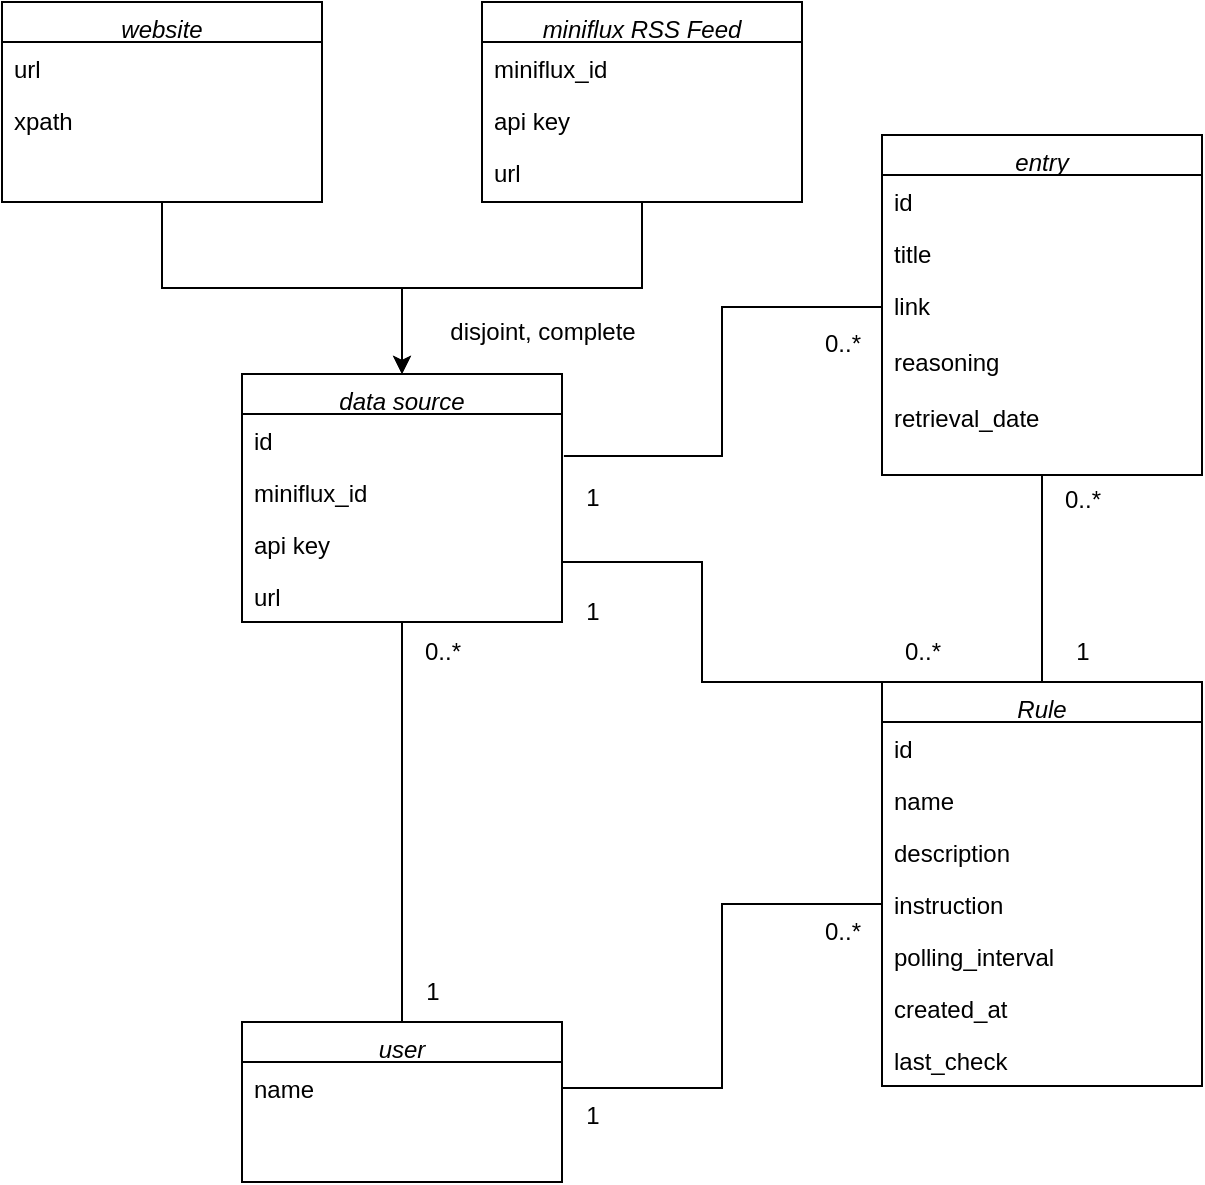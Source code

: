 <mxfile version="22.0.3" type="device">
  <diagram name="Page-1" id="XEu8n-T75Jekqsiw_e-2">
    <mxGraphModel dx="1430" dy="868" grid="0" gridSize="10" guides="1" tooltips="1" connect="1" arrows="1" fold="1" page="1" pageScale="1" pageWidth="850" pageHeight="1100" math="0" shadow="0">
      <root>
        <mxCell id="0" />
        <mxCell id="1" parent="0" />
        <mxCell id="YUTUfdz1vRdnrztXiH7O-71" style="edgeStyle=orthogonalEdgeStyle;rounded=0;orthogonalLoop=1;jettySize=auto;html=1;entryX=0.5;entryY=0;entryDx=0;entryDy=0;" parent="1" source="YUTUfdz1vRdnrztXiH7O-1" target="YUTUfdz1vRdnrztXiH7O-65" edge="1">
          <mxGeometry relative="1" as="geometry" />
        </mxCell>
        <mxCell id="YUTUfdz1vRdnrztXiH7O-1" value="miniflux RSS Feed" style="swimlane;fontStyle=2;align=center;verticalAlign=top;childLayout=stackLayout;horizontal=1;startSize=20;horizontalStack=0;resizeParent=1;resizeLast=0;collapsible=1;marginBottom=0;rounded=0;shadow=0;strokeWidth=1;" parent="1" vertex="1">
          <mxGeometry x="308" y="18" width="160" height="100" as="geometry">
            <mxRectangle x="230" y="140" width="160" height="26" as="alternateBounds" />
          </mxGeometry>
        </mxCell>
        <mxCell id="YUTUfdz1vRdnrztXiH7O-12" value="miniflux_id" style="text;align=left;verticalAlign=top;spacingLeft=4;spacingRight=4;overflow=hidden;rotatable=0;points=[[0,0.5],[1,0.5]];portConstraint=eastwest;" parent="YUTUfdz1vRdnrztXiH7O-1" vertex="1">
          <mxGeometry y="20" width="160" height="26" as="geometry" />
        </mxCell>
        <mxCell id="YUTUfdz1vRdnrztXiH7O-33" value="api key" style="text;align=left;verticalAlign=top;spacingLeft=4;spacingRight=4;overflow=hidden;rotatable=0;points=[[0,0.5],[1,0.5]];portConstraint=eastwest;" parent="YUTUfdz1vRdnrztXiH7O-1" vertex="1">
          <mxGeometry y="46" width="160" height="26" as="geometry" />
        </mxCell>
        <mxCell id="YUTUfdz1vRdnrztXiH7O-32" value="url" style="text;align=left;verticalAlign=top;spacingLeft=4;spacingRight=4;overflow=hidden;rotatable=0;points=[[0,0.5],[1,0.5]];portConstraint=eastwest;" parent="YUTUfdz1vRdnrztXiH7O-1" vertex="1">
          <mxGeometry y="72" width="160" height="26" as="geometry" />
        </mxCell>
        <mxCell id="YUTUfdz1vRdnrztXiH7O-37" style="edgeStyle=orthogonalEdgeStyle;rounded=0;orthogonalLoop=1;jettySize=auto;html=1;entryX=1;entryY=0.5;entryDx=0;entryDy=0;endArrow=none;endFill=0;exitX=0;exitY=0;exitDx=0;exitDy=0;" parent="1" source="YUTUfdz1vRdnrztXiH7O-13" target="YUTUfdz1vRdnrztXiH7O-67" edge="1">
          <mxGeometry relative="1" as="geometry">
            <Array as="points">
              <mxPoint x="418" y="358" />
              <mxPoint x="418" y="298" />
              <mxPoint x="348" y="298" />
            </Array>
          </mxGeometry>
        </mxCell>
        <mxCell id="YUTUfdz1vRdnrztXiH7O-51" style="edgeStyle=orthogonalEdgeStyle;rounded=0;orthogonalLoop=1;jettySize=auto;html=1;entryX=0.5;entryY=1;entryDx=0;entryDy=0;endArrow=none;endFill=0;" parent="1" source="YUTUfdz1vRdnrztXiH7O-13" target="YUTUfdz1vRdnrztXiH7O-49" edge="1">
          <mxGeometry relative="1" as="geometry" />
        </mxCell>
        <mxCell id="YUTUfdz1vRdnrztXiH7O-13" value="Rule" style="swimlane;fontStyle=2;align=center;verticalAlign=top;childLayout=stackLayout;horizontal=1;startSize=20;horizontalStack=0;resizeParent=1;resizeLast=0;collapsible=1;marginBottom=0;rounded=0;shadow=0;strokeWidth=1;" parent="1" vertex="1">
          <mxGeometry x="508" y="358" width="160" height="202" as="geometry">
            <mxRectangle x="230" y="140" width="160" height="26" as="alternateBounds" />
          </mxGeometry>
        </mxCell>
        <mxCell id="YUTUfdz1vRdnrztXiH7O-14" value="id" style="text;align=left;verticalAlign=top;spacingLeft=4;spacingRight=4;overflow=hidden;rotatable=0;points=[[0,0.5],[1,0.5]];portConstraint=eastwest;" parent="YUTUfdz1vRdnrztXiH7O-13" vertex="1">
          <mxGeometry y="20" width="160" height="26" as="geometry" />
        </mxCell>
        <mxCell id="YUTUfdz1vRdnrztXiH7O-16" value="name" style="text;align=left;verticalAlign=top;spacingLeft=4;spacingRight=4;overflow=hidden;rotatable=0;points=[[0,0.5],[1,0.5]];portConstraint=eastwest;" parent="YUTUfdz1vRdnrztXiH7O-13" vertex="1">
          <mxGeometry y="46" width="160" height="26" as="geometry" />
        </mxCell>
        <mxCell id="YUTUfdz1vRdnrztXiH7O-17" value="description" style="text;align=left;verticalAlign=top;spacingLeft=4;spacingRight=4;overflow=hidden;rotatable=0;points=[[0,0.5],[1,0.5]];portConstraint=eastwest;" parent="YUTUfdz1vRdnrztXiH7O-13" vertex="1">
          <mxGeometry y="72" width="160" height="26" as="geometry" />
        </mxCell>
        <mxCell id="YUTUfdz1vRdnrztXiH7O-15" value="instruction" style="text;align=left;verticalAlign=top;spacingLeft=4;spacingRight=4;overflow=hidden;rotatable=0;points=[[0,0.5],[1,0.5]];portConstraint=eastwest;" parent="YUTUfdz1vRdnrztXiH7O-13" vertex="1">
          <mxGeometry y="98" width="160" height="26" as="geometry" />
        </mxCell>
        <mxCell id="YUTUfdz1vRdnrztXiH7O-19" value="polling_interval" style="text;align=left;verticalAlign=top;spacingLeft=4;spacingRight=4;overflow=hidden;rotatable=0;points=[[0,0.5],[1,0.5]];portConstraint=eastwest;" parent="YUTUfdz1vRdnrztXiH7O-13" vertex="1">
          <mxGeometry y="124" width="160" height="26" as="geometry" />
        </mxCell>
        <mxCell id="YUTUfdz1vRdnrztXiH7O-20" value="created_at" style="text;align=left;verticalAlign=top;spacingLeft=4;spacingRight=4;overflow=hidden;rotatable=0;points=[[0,0.5],[1,0.5]];portConstraint=eastwest;" parent="YUTUfdz1vRdnrztXiH7O-13" vertex="1">
          <mxGeometry y="150" width="160" height="26" as="geometry" />
        </mxCell>
        <mxCell id="YUTUfdz1vRdnrztXiH7O-18" value="last_check" style="text;align=left;verticalAlign=top;spacingLeft=4;spacingRight=4;overflow=hidden;rotatable=0;points=[[0,0.5],[1,0.5]];portConstraint=eastwest;" parent="YUTUfdz1vRdnrztXiH7O-13" vertex="1">
          <mxGeometry y="176" width="160" height="26" as="geometry" />
        </mxCell>
        <mxCell id="YUTUfdz1vRdnrztXiH7O-29" value="user" style="swimlane;fontStyle=2;align=center;verticalAlign=top;childLayout=stackLayout;horizontal=1;startSize=20;horizontalStack=0;resizeParent=1;resizeLast=0;collapsible=1;marginBottom=0;rounded=0;shadow=0;strokeWidth=1;" parent="1" vertex="1">
          <mxGeometry x="188" y="528" width="160" height="80" as="geometry">
            <mxRectangle x="230" y="140" width="160" height="26" as="alternateBounds" />
          </mxGeometry>
        </mxCell>
        <mxCell id="YUTUfdz1vRdnrztXiH7O-30" value="name" style="text;align=left;verticalAlign=top;spacingLeft=4;spacingRight=4;overflow=hidden;rotatable=0;points=[[0,0.5],[1,0.5]];portConstraint=eastwest;" parent="YUTUfdz1vRdnrztXiH7O-29" vertex="1">
          <mxGeometry y="20" width="160" height="26" as="geometry" />
        </mxCell>
        <mxCell id="YUTUfdz1vRdnrztXiH7O-34" style="edgeStyle=orthogonalEdgeStyle;rounded=0;orthogonalLoop=1;jettySize=auto;html=1;endArrow=none;endFill=0;" parent="1" source="YUTUfdz1vRdnrztXiH7O-29" edge="1">
          <mxGeometry relative="1" as="geometry">
            <mxPoint x="268" y="328" as="targetPoint" />
          </mxGeometry>
        </mxCell>
        <mxCell id="YUTUfdz1vRdnrztXiH7O-35" style="edgeStyle=orthogonalEdgeStyle;rounded=0;orthogonalLoop=1;jettySize=auto;html=1;entryX=0;entryY=0.5;entryDx=0;entryDy=0;endArrow=none;endFill=0;" parent="1" source="YUTUfdz1vRdnrztXiH7O-30" target="YUTUfdz1vRdnrztXiH7O-15" edge="1">
          <mxGeometry relative="1" as="geometry" />
        </mxCell>
        <mxCell id="YUTUfdz1vRdnrztXiH7O-49" value="entry" style="swimlane;fontStyle=2;align=center;verticalAlign=top;childLayout=stackLayout;horizontal=1;startSize=20;horizontalStack=0;resizeParent=1;resizeLast=0;collapsible=1;marginBottom=0;rounded=0;shadow=0;strokeWidth=1;" parent="1" vertex="1">
          <mxGeometry x="508" y="84.5" width="160" height="170" as="geometry">
            <mxRectangle x="230" y="140" width="160" height="26" as="alternateBounds" />
          </mxGeometry>
        </mxCell>
        <mxCell id="YUTUfdz1vRdnrztXiH7O-50" value="id" style="text;align=left;verticalAlign=top;spacingLeft=4;spacingRight=4;overflow=hidden;rotatable=0;points=[[0,0.5],[1,0.5]];portConstraint=eastwest;" parent="YUTUfdz1vRdnrztXiH7O-49" vertex="1">
          <mxGeometry y="20" width="160" height="26" as="geometry" />
        </mxCell>
        <mxCell id="YUTUfdz1vRdnrztXiH7O-54" value="title" style="text;align=left;verticalAlign=top;spacingLeft=4;spacingRight=4;overflow=hidden;rotatable=0;points=[[0,0.5],[1,0.5]];portConstraint=eastwest;" parent="YUTUfdz1vRdnrztXiH7O-49" vertex="1">
          <mxGeometry y="46" width="160" height="26" as="geometry" />
        </mxCell>
        <mxCell id="YUTUfdz1vRdnrztXiH7O-52" value="link" style="text;align=left;verticalAlign=top;spacingLeft=4;spacingRight=4;overflow=hidden;rotatable=0;points=[[0,0.5],[1,0.5]];portConstraint=eastwest;" parent="YUTUfdz1vRdnrztXiH7O-49" vertex="1">
          <mxGeometry y="72" width="160" height="28" as="geometry" />
        </mxCell>
        <mxCell id="YUTUfdz1vRdnrztXiH7O-55" value="reasoning" style="text;align=left;verticalAlign=top;spacingLeft=4;spacingRight=4;overflow=hidden;rotatable=0;points=[[0,0.5],[1,0.5]];portConstraint=eastwest;" parent="YUTUfdz1vRdnrztXiH7O-49" vertex="1">
          <mxGeometry y="100" width="160" height="28" as="geometry" />
        </mxCell>
        <mxCell id="YUTUfdz1vRdnrztXiH7O-56" value="retrieval_date" style="text;align=left;verticalAlign=top;spacingLeft=4;spacingRight=4;overflow=hidden;rotatable=0;points=[[0,0.5],[1,0.5]];portConstraint=eastwest;" parent="YUTUfdz1vRdnrztXiH7O-49" vertex="1">
          <mxGeometry y="128" width="160" height="28" as="geometry" />
        </mxCell>
        <mxCell id="YUTUfdz1vRdnrztXiH7O-57" value="0..*" style="text;html=1;align=center;verticalAlign=middle;resizable=0;points=[];autosize=1;strokeColor=none;fillColor=none;" parent="1" vertex="1">
          <mxGeometry x="588" y="251.5" width="40" height="30" as="geometry" />
        </mxCell>
        <mxCell id="YUTUfdz1vRdnrztXiH7O-58" value="1" style="text;html=1;align=center;verticalAlign=middle;resizable=0;points=[];autosize=1;strokeColor=none;fillColor=none;" parent="1" vertex="1">
          <mxGeometry x="593" y="328" width="30" height="30" as="geometry" />
        </mxCell>
        <mxCell id="YUTUfdz1vRdnrztXiH7O-59" value="1" style="text;html=1;align=center;verticalAlign=middle;resizable=0;points=[];autosize=1;strokeColor=none;fillColor=none;" parent="1" vertex="1">
          <mxGeometry x="348" y="308" width="30" height="30" as="geometry" />
        </mxCell>
        <mxCell id="YUTUfdz1vRdnrztXiH7O-60" value="0..*" style="text;html=1;align=center;verticalAlign=middle;resizable=0;points=[];autosize=1;strokeColor=none;fillColor=none;" parent="1" vertex="1">
          <mxGeometry x="508" y="328" width="40" height="30" as="geometry" />
        </mxCell>
        <mxCell id="YUTUfdz1vRdnrztXiH7O-61" value="1" style="text;html=1;align=center;verticalAlign=middle;resizable=0;points=[];autosize=1;strokeColor=none;fillColor=none;" parent="1" vertex="1">
          <mxGeometry x="268" y="498" width="30" height="30" as="geometry" />
        </mxCell>
        <mxCell id="YUTUfdz1vRdnrztXiH7O-62" value="0..*" style="text;html=1;align=center;verticalAlign=middle;resizable=0;points=[];autosize=1;strokeColor=none;fillColor=none;" parent="1" vertex="1">
          <mxGeometry x="268" y="328" width="40" height="30" as="geometry" />
        </mxCell>
        <mxCell id="YUTUfdz1vRdnrztXiH7O-63" value="1" style="text;html=1;align=center;verticalAlign=middle;resizable=0;points=[];autosize=1;strokeColor=none;fillColor=none;" parent="1" vertex="1">
          <mxGeometry x="348" y="560" width="30" height="30" as="geometry" />
        </mxCell>
        <mxCell id="YUTUfdz1vRdnrztXiH7O-64" value="0..*" style="text;html=1;align=center;verticalAlign=middle;resizable=0;points=[];autosize=1;strokeColor=none;fillColor=none;" parent="1" vertex="1">
          <mxGeometry x="468" y="468" width="40" height="30" as="geometry" />
        </mxCell>
        <mxCell id="YUTUfdz1vRdnrztXiH7O-65" value="data source" style="swimlane;fontStyle=2;align=center;verticalAlign=top;childLayout=stackLayout;horizontal=1;startSize=20;horizontalStack=0;resizeParent=1;resizeLast=0;collapsible=1;marginBottom=0;rounded=0;shadow=0;strokeWidth=1;" parent="1" vertex="1">
          <mxGeometry x="188" y="204" width="160" height="124" as="geometry">
            <mxRectangle x="230" y="140" width="160" height="26" as="alternateBounds" />
          </mxGeometry>
        </mxCell>
        <mxCell id="YUTUfdz1vRdnrztXiH7O-66" value="id" style="text;align=left;verticalAlign=top;spacingLeft=4;spacingRight=4;overflow=hidden;rotatable=0;points=[[0,0.5],[1,0.5]];portConstraint=eastwest;" parent="YUTUfdz1vRdnrztXiH7O-65" vertex="1">
          <mxGeometry y="20" width="160" height="26" as="geometry" />
        </mxCell>
        <mxCell id="YUTUfdz1vRdnrztXiH7O-67" value="miniflux_id" style="text;align=left;verticalAlign=top;spacingLeft=4;spacingRight=4;overflow=hidden;rotatable=0;points=[[0,0.5],[1,0.5]];portConstraint=eastwest;" parent="YUTUfdz1vRdnrztXiH7O-65" vertex="1">
          <mxGeometry y="46" width="160" height="26" as="geometry" />
        </mxCell>
        <mxCell id="YUTUfdz1vRdnrztXiH7O-68" value="api key" style="text;align=left;verticalAlign=top;spacingLeft=4;spacingRight=4;overflow=hidden;rotatable=0;points=[[0,0.5],[1,0.5]];portConstraint=eastwest;" parent="YUTUfdz1vRdnrztXiH7O-65" vertex="1">
          <mxGeometry y="72" width="160" height="26" as="geometry" />
        </mxCell>
        <mxCell id="YUTUfdz1vRdnrztXiH7O-69" value="url" style="text;align=left;verticalAlign=top;spacingLeft=4;spacingRight=4;overflow=hidden;rotatable=0;points=[[0,0.5],[1,0.5]];portConstraint=eastwest;" parent="YUTUfdz1vRdnrztXiH7O-65" vertex="1">
          <mxGeometry y="98" width="160" height="26" as="geometry" />
        </mxCell>
        <mxCell id="YUTUfdz1vRdnrztXiH7O-72" value="disjoint, complete" style="text;html=1;align=center;verticalAlign=middle;resizable=0;points=[];autosize=1;strokeColor=none;fillColor=none;" parent="1" vertex="1">
          <mxGeometry x="278" y="168" width="120" height="30" as="geometry" />
        </mxCell>
        <mxCell id="YUTUfdz1vRdnrztXiH7O-77" style="edgeStyle=orthogonalEdgeStyle;rounded=0;orthogonalLoop=1;jettySize=auto;html=1;" parent="1" source="YUTUfdz1vRdnrztXiH7O-73" target="YUTUfdz1vRdnrztXiH7O-65" edge="1">
          <mxGeometry relative="1" as="geometry" />
        </mxCell>
        <mxCell id="YUTUfdz1vRdnrztXiH7O-73" value="website" style="swimlane;fontStyle=2;align=center;verticalAlign=top;childLayout=stackLayout;horizontal=1;startSize=20;horizontalStack=0;resizeParent=1;resizeLast=0;collapsible=1;marginBottom=0;rounded=0;shadow=0;strokeWidth=1;" parent="1" vertex="1">
          <mxGeometry x="68" y="18" width="160" height="100" as="geometry">
            <mxRectangle x="230" y="140" width="160" height="26" as="alternateBounds" />
          </mxGeometry>
        </mxCell>
        <mxCell id="YUTUfdz1vRdnrztXiH7O-76" value="url" style="text;align=left;verticalAlign=top;spacingLeft=4;spacingRight=4;overflow=hidden;rotatable=0;points=[[0,0.5],[1,0.5]];portConstraint=eastwest;" parent="YUTUfdz1vRdnrztXiH7O-73" vertex="1">
          <mxGeometry y="20" width="160" height="26" as="geometry" />
        </mxCell>
        <mxCell id="YUTUfdz1vRdnrztXiH7O-78" value="xpath" style="text;align=left;verticalAlign=top;spacingLeft=4;spacingRight=4;overflow=hidden;rotatable=0;points=[[0,0.5],[1,0.5]];portConstraint=eastwest;" parent="YUTUfdz1vRdnrztXiH7O-73" vertex="1">
          <mxGeometry y="46" width="160" height="26" as="geometry" />
        </mxCell>
        <mxCell id="YUTUfdz1vRdnrztXiH7O-79" style="edgeStyle=orthogonalEdgeStyle;rounded=0;orthogonalLoop=1;jettySize=auto;html=1;entryX=1.006;entryY=0.808;entryDx=0;entryDy=0;entryPerimeter=0;endArrow=none;endFill=0;" parent="1" source="YUTUfdz1vRdnrztXiH7O-52" target="YUTUfdz1vRdnrztXiH7O-66" edge="1">
          <mxGeometry relative="1" as="geometry" />
        </mxCell>
        <mxCell id="YUTUfdz1vRdnrztXiH7O-80" value="1" style="text;html=1;align=center;verticalAlign=middle;resizable=0;points=[];autosize=1;strokeColor=none;fillColor=none;" parent="1" vertex="1">
          <mxGeometry x="348" y="251" width="30" height="30" as="geometry" />
        </mxCell>
        <mxCell id="YUTUfdz1vRdnrztXiH7O-81" value="0..*" style="text;html=1;align=center;verticalAlign=middle;resizable=0;points=[];autosize=1;strokeColor=none;fillColor=none;" parent="1" vertex="1">
          <mxGeometry x="468" y="174" width="40" height="30" as="geometry" />
        </mxCell>
      </root>
    </mxGraphModel>
  </diagram>
</mxfile>
